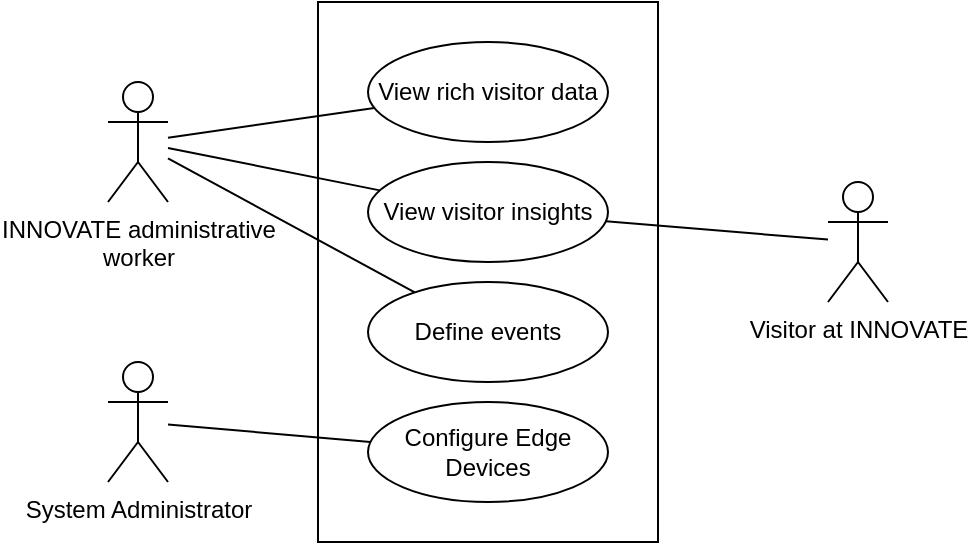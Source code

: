 <mxfile version="26.2.14">
  <diagram name="Page-1" id="I-WCKS0thHTMVLHOPiGX">
    <mxGraphModel dx="951" dy="530" grid="1" gridSize="10" guides="1" tooltips="1" connect="1" arrows="1" fold="1" page="1" pageScale="1" pageWidth="850" pageHeight="1100" math="0" shadow="0">
      <root>
        <mxCell id="0" />
        <mxCell id="1" parent="0" />
        <mxCell id="E8oWA0aktgfHAe41XzHA-10" value="" style="rounded=0;whiteSpace=wrap;html=1;" vertex="1" parent="1">
          <mxGeometry x="215" y="80" width="170" height="270" as="geometry" />
        </mxCell>
        <mxCell id="E8oWA0aktgfHAe41XzHA-1" value="&lt;div&gt;INNOVATE administrative&lt;/div&gt;&lt;div&gt;worker&lt;/div&gt;" style="shape=umlActor;verticalLabelPosition=bottom;verticalAlign=top;html=1;outlineConnect=0;" vertex="1" parent="1">
          <mxGeometry x="110" y="120" width="30" height="60" as="geometry" />
        </mxCell>
        <mxCell id="E8oWA0aktgfHAe41XzHA-3" value="System Administrator" style="shape=umlActor;verticalLabelPosition=bottom;verticalAlign=top;html=1;outlineConnect=0;" vertex="1" parent="1">
          <mxGeometry x="110" y="260" width="30" height="60" as="geometry" />
        </mxCell>
        <mxCell id="E8oWA0aktgfHAe41XzHA-4" value="Visitor at INNOVATE" style="shape=umlActor;verticalLabelPosition=bottom;verticalAlign=top;html=1;outlineConnect=0;" vertex="1" parent="1">
          <mxGeometry x="470" y="170" width="30" height="60" as="geometry" />
        </mxCell>
        <mxCell id="E8oWA0aktgfHAe41XzHA-6" value="View rich visitor data" style="ellipse;whiteSpace=wrap;html=1;" vertex="1" parent="1">
          <mxGeometry x="240" y="100" width="120" height="50" as="geometry" />
        </mxCell>
        <mxCell id="E8oWA0aktgfHAe41XzHA-7" value="View visitor insights" style="ellipse;whiteSpace=wrap;html=1;" vertex="1" parent="1">
          <mxGeometry x="240" y="160" width="120" height="50" as="geometry" />
        </mxCell>
        <mxCell id="E8oWA0aktgfHAe41XzHA-8" value="Configure Edge Devices" style="ellipse;whiteSpace=wrap;html=1;" vertex="1" parent="1">
          <mxGeometry x="240" y="280" width="120" height="50" as="geometry" />
        </mxCell>
        <mxCell id="E8oWA0aktgfHAe41XzHA-13" value="" style="endArrow=none;html=1;rounded=0;" edge="1" parent="1" source="E8oWA0aktgfHAe41XzHA-3" target="E8oWA0aktgfHAe41XzHA-8">
          <mxGeometry width="50" height="50" relative="1" as="geometry">
            <mxPoint x="390" y="330" as="sourcePoint" />
            <mxPoint x="440" y="280" as="targetPoint" />
          </mxGeometry>
        </mxCell>
        <mxCell id="E8oWA0aktgfHAe41XzHA-14" value="" style="endArrow=none;html=1;rounded=0;" edge="1" parent="1" source="E8oWA0aktgfHAe41XzHA-7" target="E8oWA0aktgfHAe41XzHA-4">
          <mxGeometry width="50" height="50" relative="1" as="geometry">
            <mxPoint x="390" y="330" as="sourcePoint" />
            <mxPoint x="440" y="280" as="targetPoint" />
          </mxGeometry>
        </mxCell>
        <mxCell id="E8oWA0aktgfHAe41XzHA-15" value="" style="endArrow=none;html=1;rounded=0;" edge="1" parent="1" source="E8oWA0aktgfHAe41XzHA-7" target="E8oWA0aktgfHAe41XzHA-1">
          <mxGeometry width="50" height="50" relative="1" as="geometry">
            <mxPoint x="390" y="330" as="sourcePoint" />
            <mxPoint x="440" y="280" as="targetPoint" />
          </mxGeometry>
        </mxCell>
        <mxCell id="E8oWA0aktgfHAe41XzHA-16" value="" style="endArrow=none;html=1;rounded=0;" edge="1" parent="1" source="E8oWA0aktgfHAe41XzHA-6" target="E8oWA0aktgfHAe41XzHA-1">
          <mxGeometry width="50" height="50" relative="1" as="geometry">
            <mxPoint x="390" y="330" as="sourcePoint" />
            <mxPoint x="440" y="280" as="targetPoint" />
          </mxGeometry>
        </mxCell>
        <mxCell id="E8oWA0aktgfHAe41XzHA-17" value="Define events" style="ellipse;whiteSpace=wrap;html=1;" vertex="1" parent="1">
          <mxGeometry x="240" y="220" width="120" height="50" as="geometry" />
        </mxCell>
        <mxCell id="E8oWA0aktgfHAe41XzHA-18" value="" style="endArrow=none;html=1;rounded=0;" edge="1" parent="1" source="E8oWA0aktgfHAe41XzHA-17" target="E8oWA0aktgfHAe41XzHA-1">
          <mxGeometry width="50" height="50" relative="1" as="geometry">
            <mxPoint x="390" y="330" as="sourcePoint" />
            <mxPoint x="440" y="280" as="targetPoint" />
          </mxGeometry>
        </mxCell>
      </root>
    </mxGraphModel>
  </diagram>
</mxfile>
